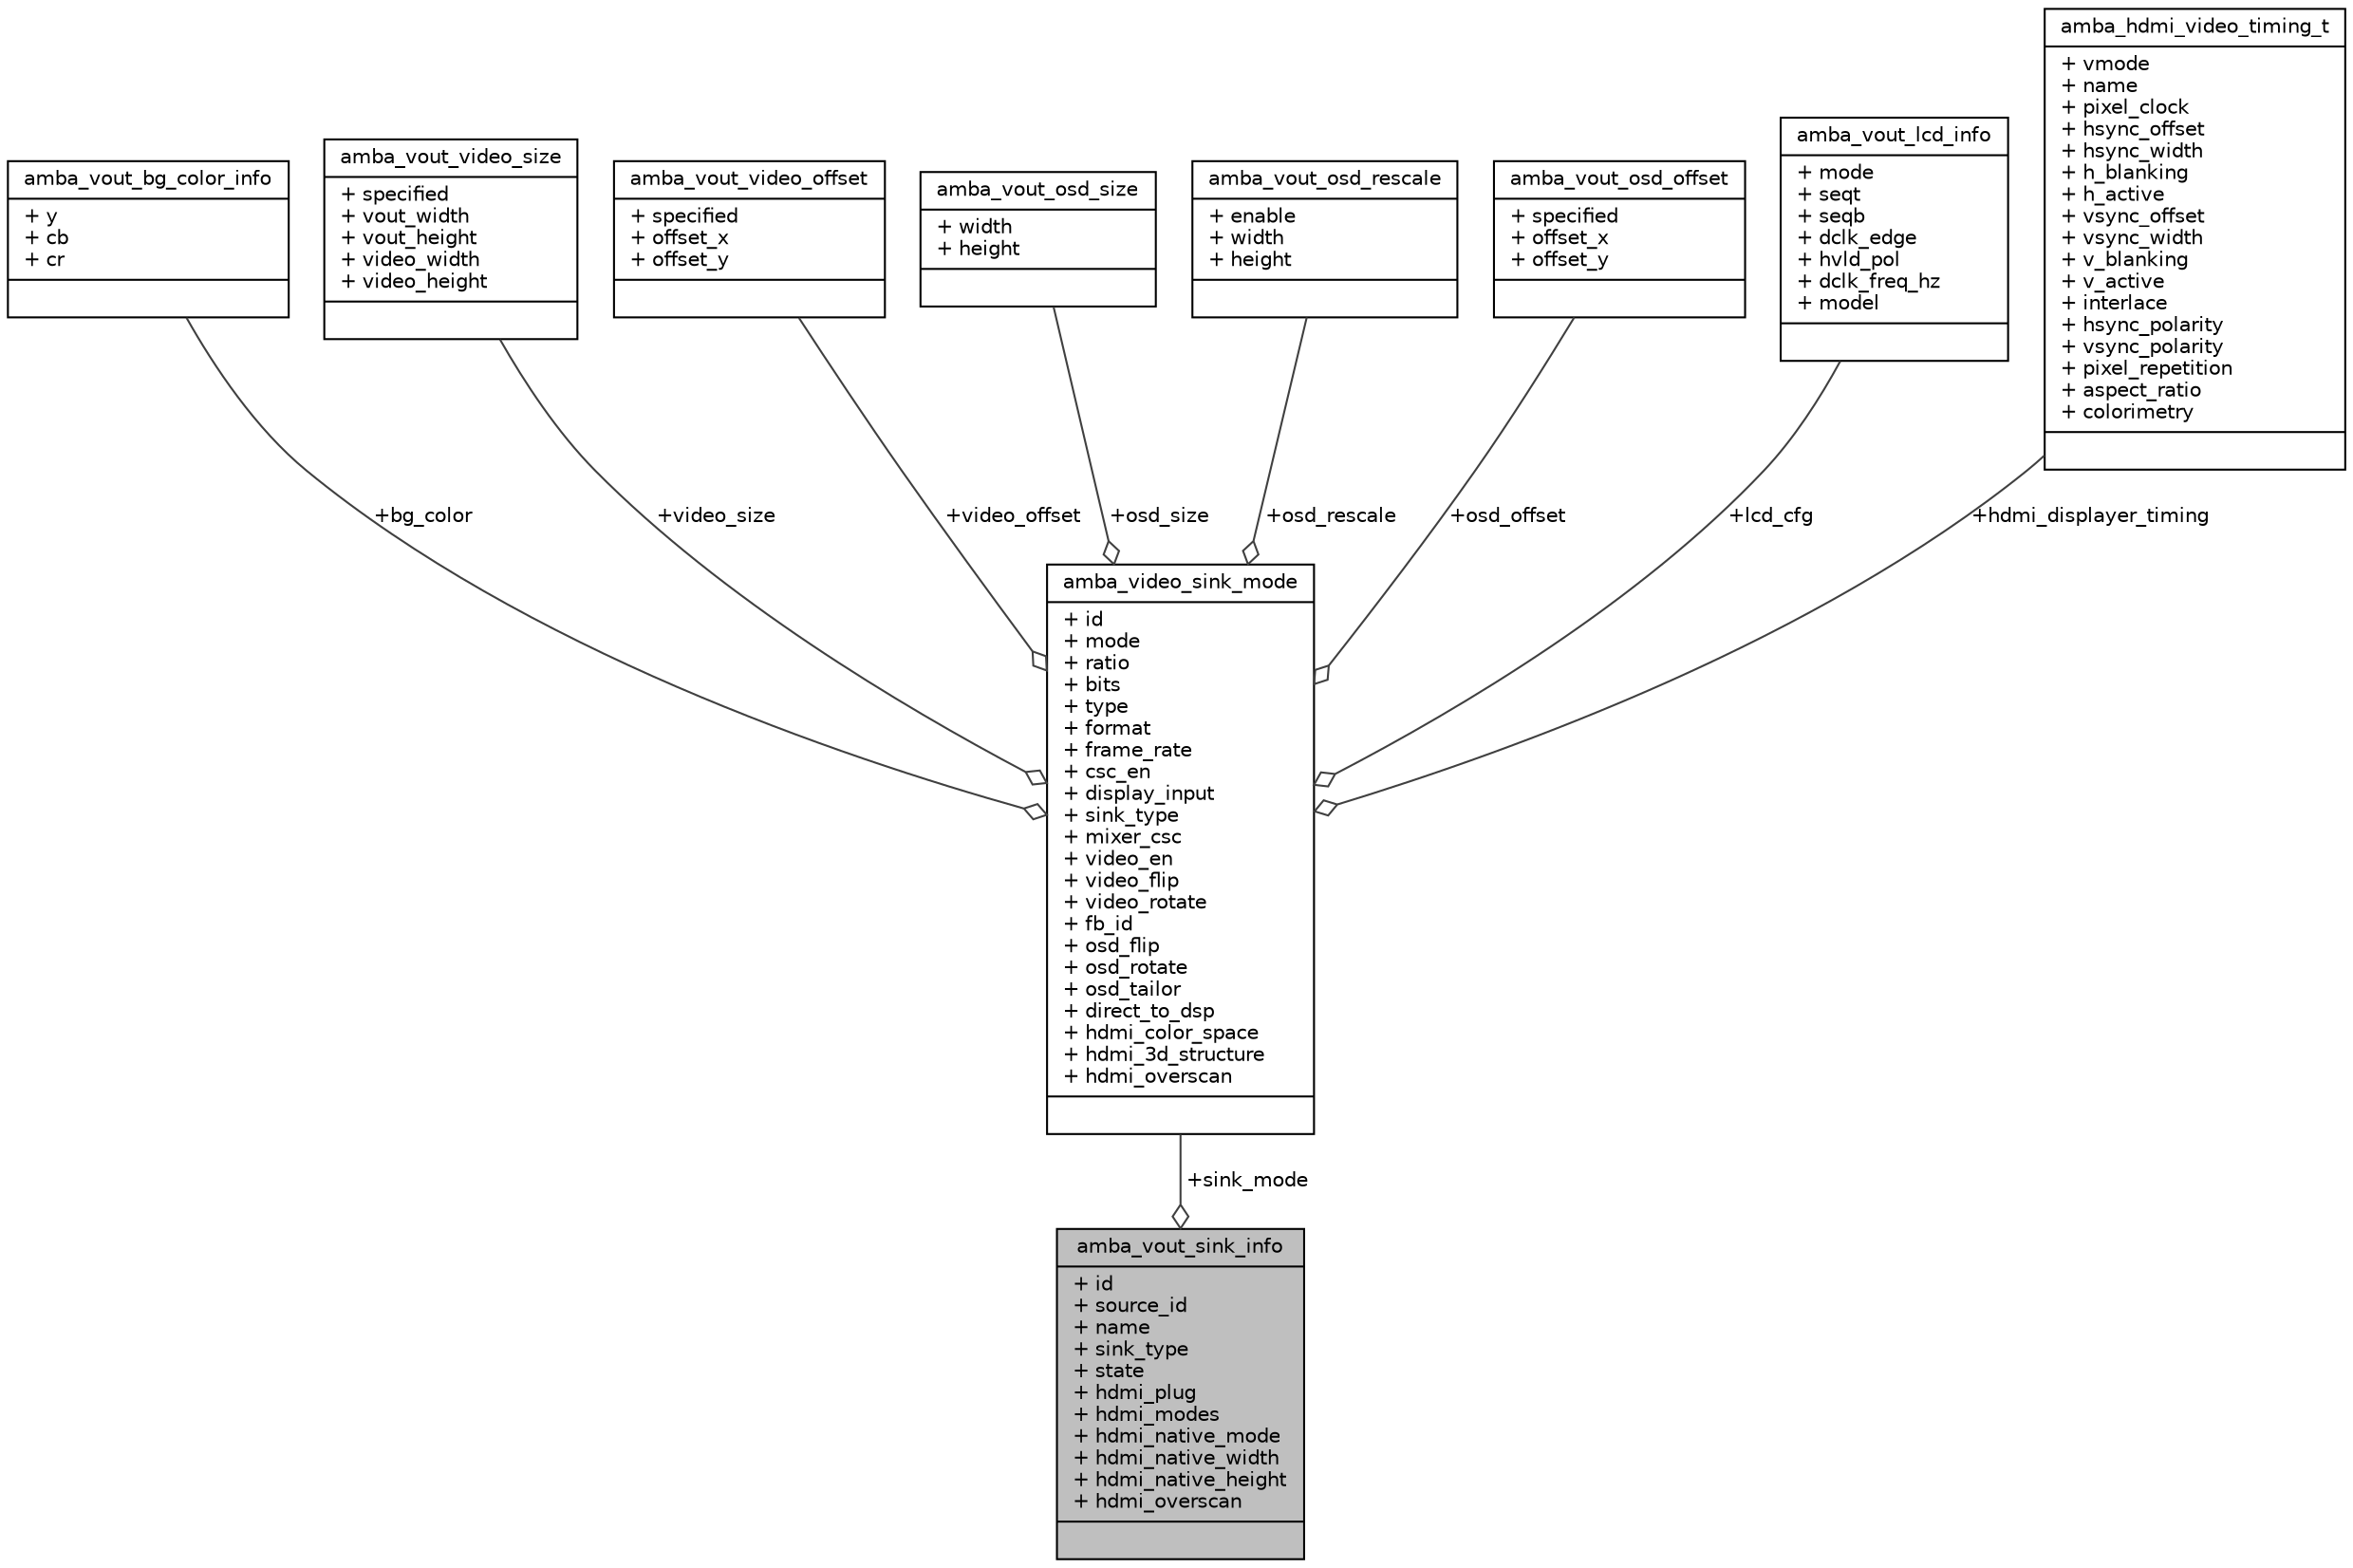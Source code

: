 digraph "amba_vout_sink_info"
{
 // INTERACTIVE_SVG=YES
 // LATEX_PDF_SIZE
  bgcolor="transparent";
  edge [fontname="Helvetica",fontsize="10",labelfontname="Helvetica",labelfontsize="10"];
  node [fontname="Helvetica",fontsize="10",shape=record];
  Node1 [label="{amba_vout_sink_info\n|+ id\l+ source_id\l+ name\l+ sink_type\l+ state\l+ hdmi_plug\l+ hdmi_modes\l+ hdmi_native_mode\l+ hdmi_native_width\l+ hdmi_native_height\l+ hdmi_overscan\l|}",height=0.2,width=0.4,color="black", fillcolor="grey75", style="filled", fontcolor="black",tooltip=" "];
  Node2 -> Node1 [color="grey25",fontsize="10",style="solid",label=" +sink_mode" ,arrowhead="odiamond",fontname="Helvetica"];
  Node2 [label="{amba_video_sink_mode\n|+ id\l+ mode\l+ ratio\l+ bits\l+ type\l+ format\l+ frame_rate\l+ csc_en\l+ display_input\l+ sink_type\l+ mixer_csc\l+ video_en\l+ video_flip\l+ video_rotate\l+ fb_id\l+ osd_flip\l+ osd_rotate\l+ osd_tailor\l+ direct_to_dsp\l+ hdmi_color_space\l+ hdmi_3d_structure\l+ hdmi_overscan\l|}",height=0.2,width=0.4,color="black",URL="$d8/d54/structamba__video__sink__mode.html",tooltip=" "];
  Node3 -> Node2 [color="grey25",fontsize="10",style="solid",label=" +bg_color" ,arrowhead="odiamond",fontname="Helvetica"];
  Node3 [label="{amba_vout_bg_color_info\n|+ y\l+ cb\l+ cr\l|}",height=0.2,width=0.4,color="black",URL="$df/d12/structamba__vout__bg__color__info.html",tooltip=" "];
  Node4 -> Node2 [color="grey25",fontsize="10",style="solid",label=" +video_size" ,arrowhead="odiamond",fontname="Helvetica"];
  Node4 [label="{amba_vout_video_size\n|+ specified\l+ vout_width\l+ vout_height\l+ video_width\l+ video_height\l|}",height=0.2,width=0.4,color="black",URL="$dd/d78/structamba__vout__video__size.html",tooltip=" "];
  Node5 -> Node2 [color="grey25",fontsize="10",style="solid",label=" +video_offset" ,arrowhead="odiamond",fontname="Helvetica"];
  Node5 [label="{amba_vout_video_offset\n|+ specified\l+ offset_x\l+ offset_y\l|}",height=0.2,width=0.4,color="black",URL="$d3/ded/structamba__vout__video__offset.html",tooltip=" "];
  Node6 -> Node2 [color="grey25",fontsize="10",style="solid",label=" +osd_size" ,arrowhead="odiamond",fontname="Helvetica"];
  Node6 [label="{amba_vout_osd_size\n|+ width\l+ height\l|}",height=0.2,width=0.4,color="black",URL="$d6/daa/structamba__vout__osd__size.html",tooltip=" "];
  Node7 -> Node2 [color="grey25",fontsize="10",style="solid",label=" +osd_rescale" ,arrowhead="odiamond",fontname="Helvetica"];
  Node7 [label="{amba_vout_osd_rescale\n|+ enable\l+ width\l+ height\l|}",height=0.2,width=0.4,color="black",URL="$d7/d24/structamba__vout__osd__rescale.html",tooltip=" "];
  Node8 -> Node2 [color="grey25",fontsize="10",style="solid",label=" +osd_offset" ,arrowhead="odiamond",fontname="Helvetica"];
  Node8 [label="{amba_vout_osd_offset\n|+ specified\l+ offset_x\l+ offset_y\l|}",height=0.2,width=0.4,color="black",URL="$d5/d37/structamba__vout__osd__offset.html",tooltip=" "];
  Node9 -> Node2 [color="grey25",fontsize="10",style="solid",label=" +lcd_cfg" ,arrowhead="odiamond",fontname="Helvetica"];
  Node9 [label="{amba_vout_lcd_info\n|+ mode\l+ seqt\l+ seqb\l+ dclk_edge\l+ hvld_pol\l+ dclk_freq_hz\l+ model\l|}",height=0.2,width=0.4,color="black",URL="$d7/d16/structamba__vout__lcd__info.html",tooltip=" "];
  Node10 -> Node2 [color="grey25",fontsize="10",style="solid",label=" +hdmi_displayer_timing" ,arrowhead="odiamond",fontname="Helvetica"];
  Node10 [label="{amba_hdmi_video_timing_t\n|+ vmode\l+ name\l+ pixel_clock\l+ hsync_offset\l+ hsync_width\l+ h_blanking\l+ h_active\l+ vsync_offset\l+ vsync_width\l+ v_blanking\l+ v_active\l+ interlace\l+ hsync_polarity\l+ vsync_polarity\l+ pixel_repetition\l+ aspect_ratio\l+ colorimetry\l|}",height=0.2,width=0.4,color="black",URL="$d0/da3/structamba__hdmi__video__timing__t.html",tooltip=" "];
}
